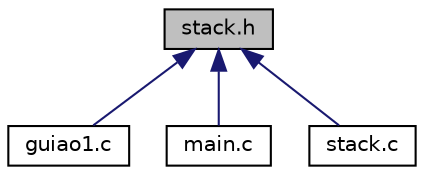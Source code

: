 digraph "stack.h"
{
 // LATEX_PDF_SIZE
  edge [fontname="Helvetica",fontsize="10",labelfontname="Helvetica",labelfontsize="10"];
  node [fontname="Helvetica",fontsize="10",shape=record];
  Node1 [label="stack.h",height=0.2,width=0.4,color="black", fillcolor="grey75", style="filled", fontcolor="black",tooltip="Definicao da stack."];
  Node1 -> Node2 [dir="back",color="midnightblue",fontsize="10",style="solid",fontname="Helvetica"];
  Node2 [label="guiao1.c",height=0.2,width=0.4,color="black", fillcolor="white", style="filled",URL="$guiao1_8c.html",tooltip="Operacoes do guiao 1."];
  Node1 -> Node3 [dir="back",color="midnightblue",fontsize="10",style="solid",fontname="Helvetica"];
  Node3 [label="main.c",height=0.2,width=0.4,color="black", fillcolor="white", style="filled",URL="$main_8c.html",tooltip="Ficheiro main."];
  Node1 -> Node4 [dir="back",color="midnightblue",fontsize="10",style="solid",fontname="Helvetica"];
  Node4 [label="stack.c",height=0.2,width=0.4,color="black", fillcolor="white", style="filled",URL="$stack_8c.html",tooltip="Operacoes da stack."];
}
